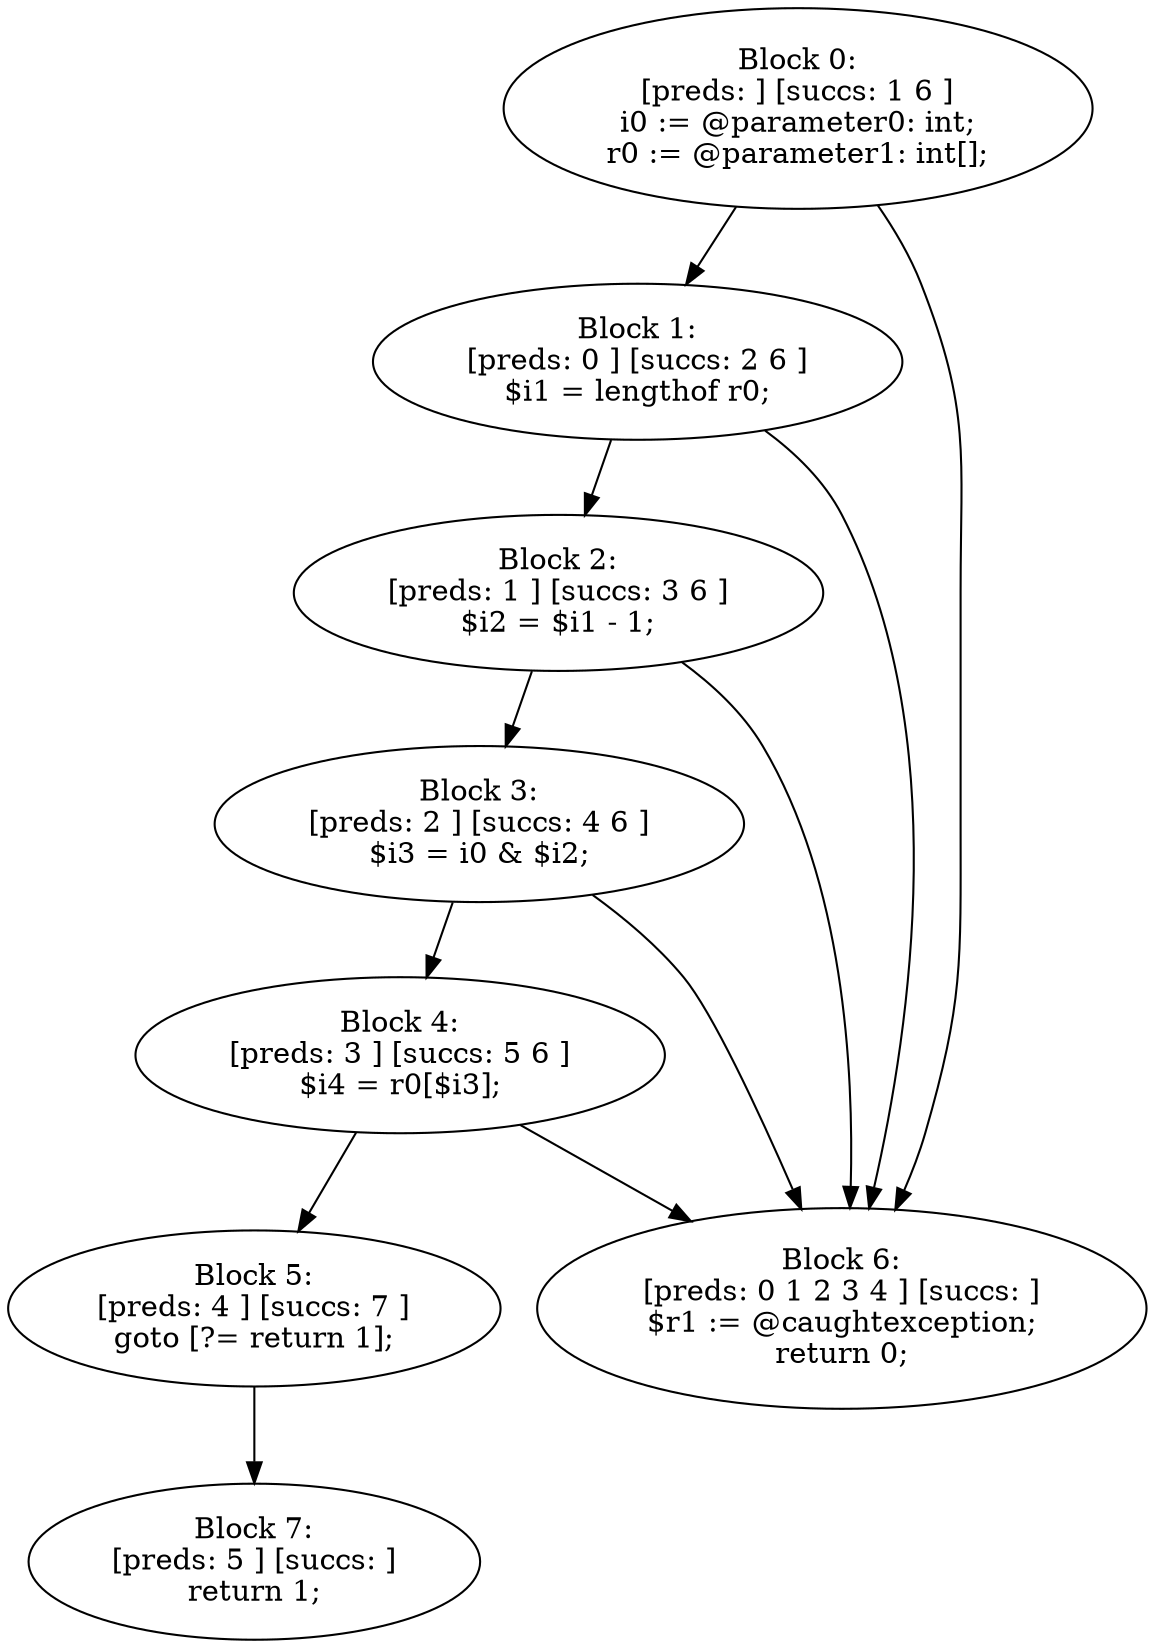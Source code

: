 digraph "unitGraph" {
    "Block 0:
[preds: ] [succs: 1 6 ]
i0 := @parameter0: int;
r0 := @parameter1: int[];
"
    "Block 1:
[preds: 0 ] [succs: 2 6 ]
$i1 = lengthof r0;
"
    "Block 2:
[preds: 1 ] [succs: 3 6 ]
$i2 = $i1 - 1;
"
    "Block 3:
[preds: 2 ] [succs: 4 6 ]
$i3 = i0 & $i2;
"
    "Block 4:
[preds: 3 ] [succs: 5 6 ]
$i4 = r0[$i3];
"
    "Block 5:
[preds: 4 ] [succs: 7 ]
goto [?= return 1];
"
    "Block 6:
[preds: 0 1 2 3 4 ] [succs: ]
$r1 := @caughtexception;
return 0;
"
    "Block 7:
[preds: 5 ] [succs: ]
return 1;
"
    "Block 0:
[preds: ] [succs: 1 6 ]
i0 := @parameter0: int;
r0 := @parameter1: int[];
"->"Block 1:
[preds: 0 ] [succs: 2 6 ]
$i1 = lengthof r0;
";
    "Block 0:
[preds: ] [succs: 1 6 ]
i0 := @parameter0: int;
r0 := @parameter1: int[];
"->"Block 6:
[preds: 0 1 2 3 4 ] [succs: ]
$r1 := @caughtexception;
return 0;
";
    "Block 1:
[preds: 0 ] [succs: 2 6 ]
$i1 = lengthof r0;
"->"Block 2:
[preds: 1 ] [succs: 3 6 ]
$i2 = $i1 - 1;
";
    "Block 1:
[preds: 0 ] [succs: 2 6 ]
$i1 = lengthof r0;
"->"Block 6:
[preds: 0 1 2 3 4 ] [succs: ]
$r1 := @caughtexception;
return 0;
";
    "Block 2:
[preds: 1 ] [succs: 3 6 ]
$i2 = $i1 - 1;
"->"Block 3:
[preds: 2 ] [succs: 4 6 ]
$i3 = i0 & $i2;
";
    "Block 2:
[preds: 1 ] [succs: 3 6 ]
$i2 = $i1 - 1;
"->"Block 6:
[preds: 0 1 2 3 4 ] [succs: ]
$r1 := @caughtexception;
return 0;
";
    "Block 3:
[preds: 2 ] [succs: 4 6 ]
$i3 = i0 & $i2;
"->"Block 4:
[preds: 3 ] [succs: 5 6 ]
$i4 = r0[$i3];
";
    "Block 3:
[preds: 2 ] [succs: 4 6 ]
$i3 = i0 & $i2;
"->"Block 6:
[preds: 0 1 2 3 4 ] [succs: ]
$r1 := @caughtexception;
return 0;
";
    "Block 4:
[preds: 3 ] [succs: 5 6 ]
$i4 = r0[$i3];
"->"Block 5:
[preds: 4 ] [succs: 7 ]
goto [?= return 1];
";
    "Block 4:
[preds: 3 ] [succs: 5 6 ]
$i4 = r0[$i3];
"->"Block 6:
[preds: 0 1 2 3 4 ] [succs: ]
$r1 := @caughtexception;
return 0;
";
    "Block 5:
[preds: 4 ] [succs: 7 ]
goto [?= return 1];
"->"Block 7:
[preds: 5 ] [succs: ]
return 1;
";
}
